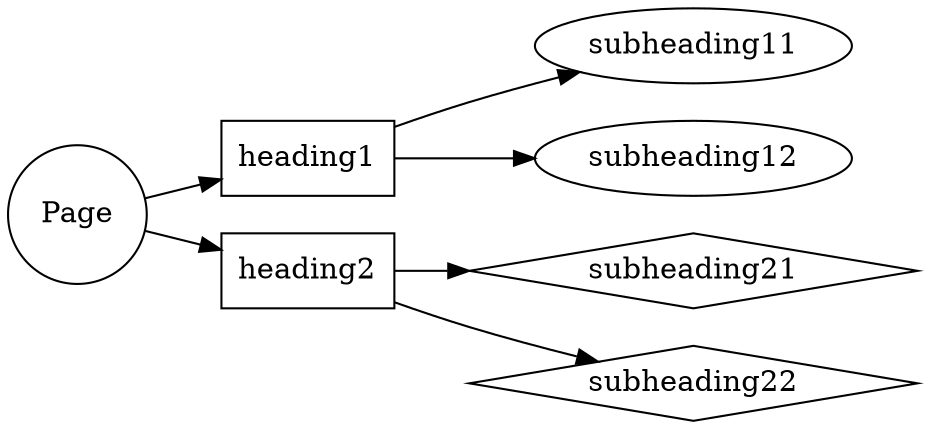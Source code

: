 digraph G {
    rankdir = LR;
    
    node [shape="circle"] Page;
    
    node [shape="box"]; 
        heading1; 
        heading2;

    node [shape="ellipse"]; 
        subheading11; 
        subheading12;

    node [shape="diamond"];
        subheading21; 
        subheading22;

    Page -> heading1;
    Page -> heading2;

    heading1 -> subheading11;
    heading1 -> subheading12;

    heading2 -> subheading21;
    heading2 -> subheading22;
}
